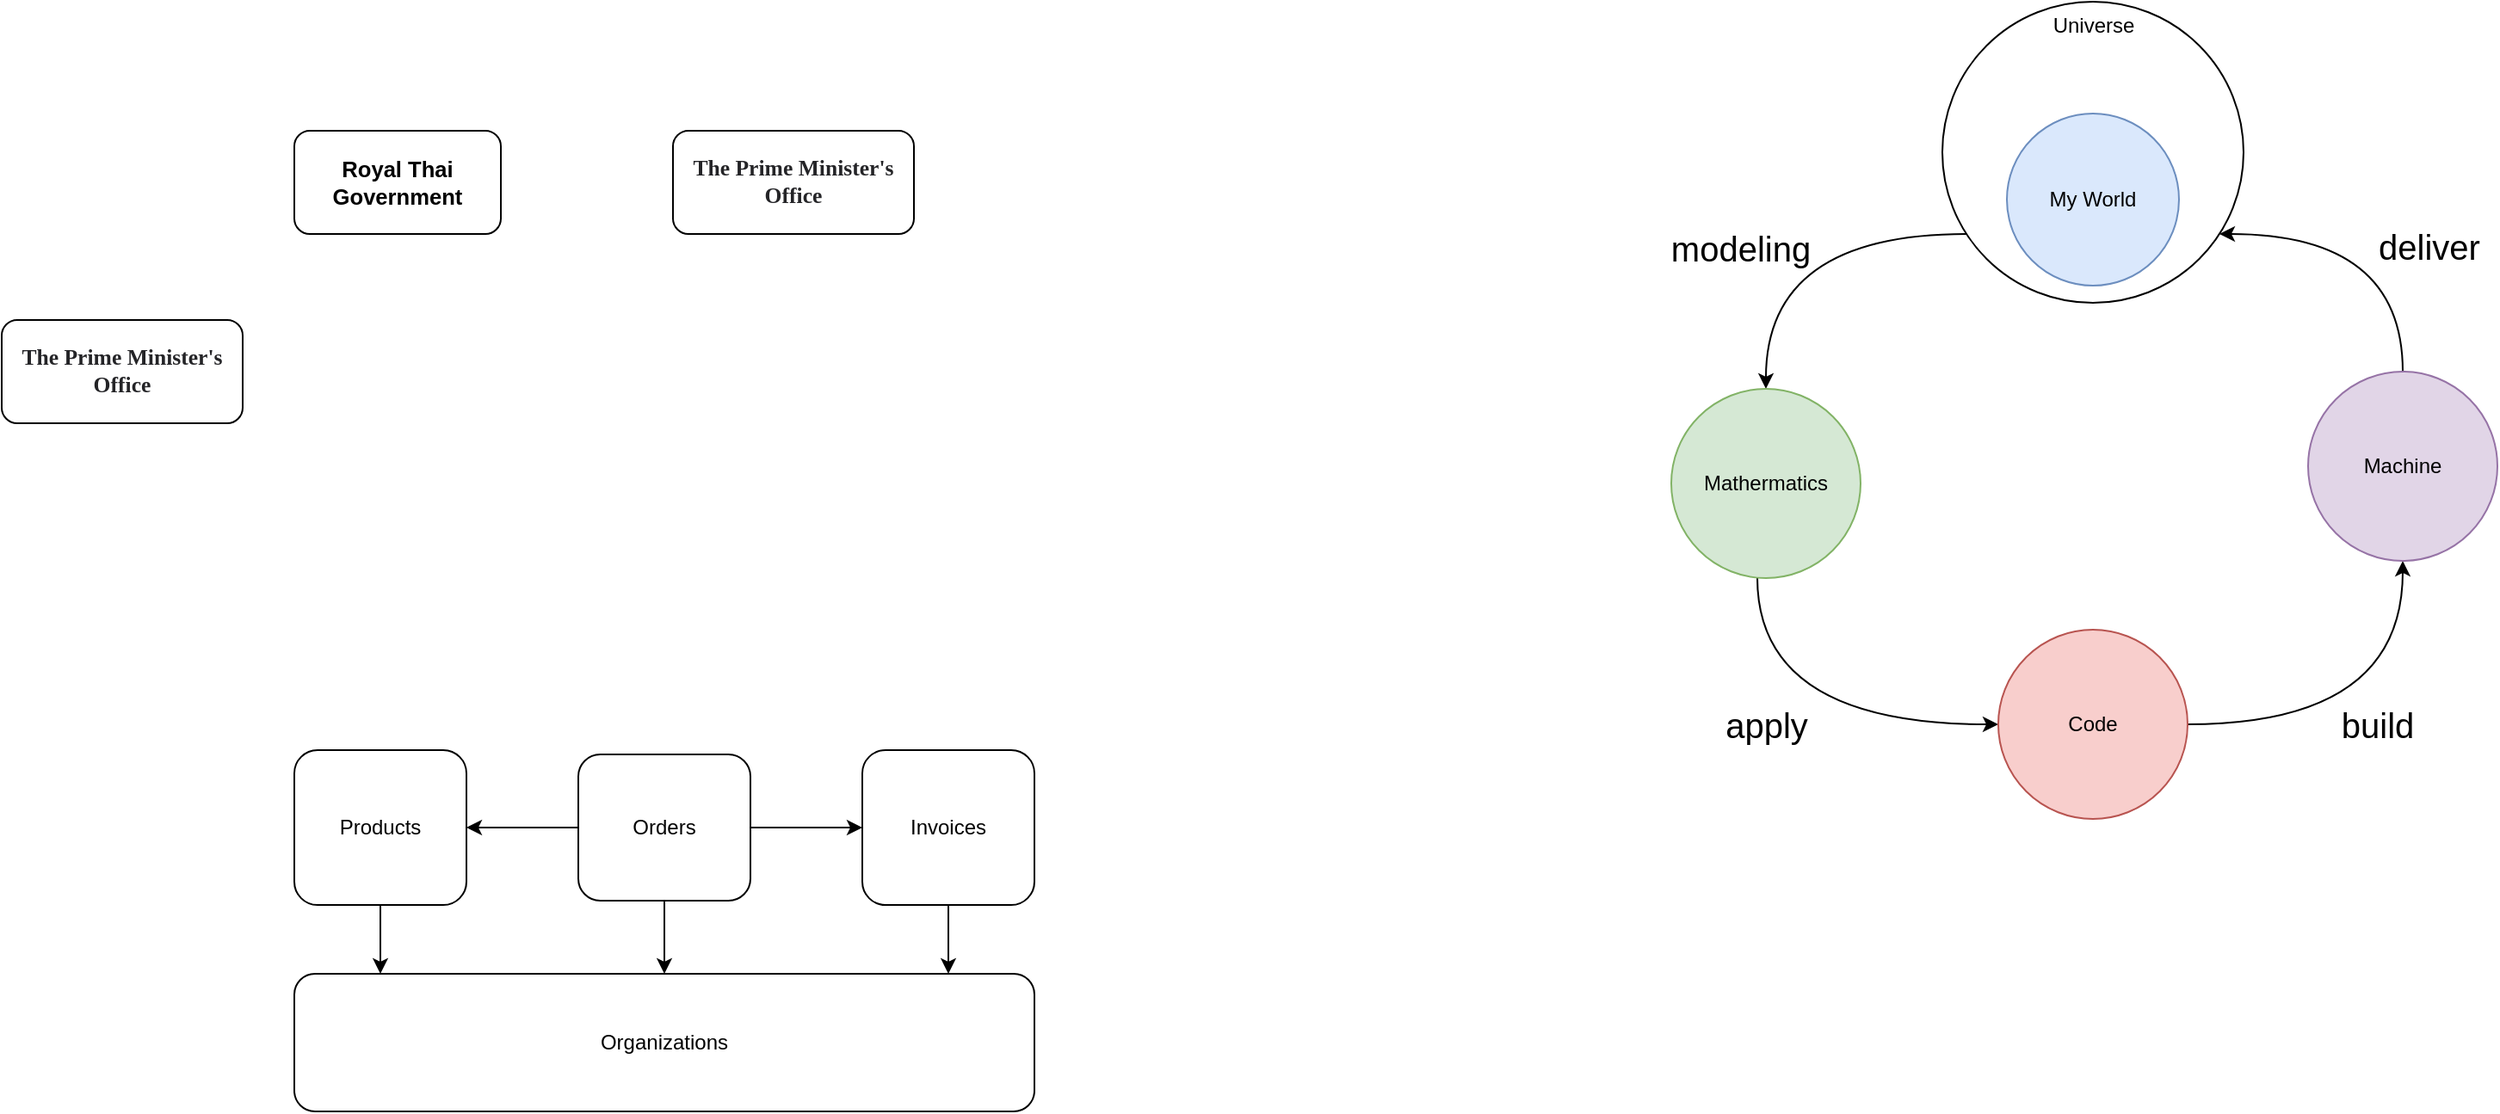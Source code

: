 <mxfile version="22.1.21" type="github">
  <diagram id="XRvIV-U9tDWavx5nBS04" name="หน้า-1">
    <mxGraphModel dx="1105" dy="558" grid="1" gridSize="10" guides="1" tooltips="1" connect="1" arrows="1" fold="1" page="1" pageScale="1" pageWidth="827" pageHeight="1169" math="0" shadow="0">
      <root>
        <mxCell id="0" />
        <mxCell id="1" parent="0" />
        <mxCell id="PQ0FAKXVn-qLneXqKF0l-1" value="&lt;span style=&quot;font-size: 12.8px;&quot;&gt;&lt;b&gt;Royal Thai Government&lt;/b&gt;&lt;/span&gt;" style="rounded=1;whiteSpace=wrap;html=1;" parent="1" vertex="1">
          <mxGeometry x="220" y="160" width="120" height="60" as="geometry" />
        </mxCell>
        <mxCell id="PQ0FAKXVn-qLneXqKF0l-2" value="&lt;a style=&quot;box-sizing: border-box; font-family: CSChatThaiUI; color: rgb(36, 36, 39); text-decoration-line: none; background-color: rgb(255, 255, 255); font-size: 12.8px; text-align: left;&quot; rel=&quot;noopener&quot; target=&quot;_blank&quot; href=&quot;http://www.opm.go.th/opmportal/default.asp&quot; title=&quot;สำนักนายกรัฐมนตรี&quot;&gt;&lt;span style=&quot;box-sizing: border-box; font-weight: bolder;&quot;&gt;The Prime Minister&#39;s Office&lt;/span&gt;&lt;/a&gt;" style="rounded=1;whiteSpace=wrap;html=1;" parent="1" vertex="1">
          <mxGeometry x="440" y="160" width="140" height="60" as="geometry" />
        </mxCell>
        <mxCell id="PQ0FAKXVn-qLneXqKF0l-3" value="&lt;a title=&quot;สำนักนายกรัฐมนตรี&quot; href=&quot;http://www.opm.go.th/opmportal/default.asp&quot; target=&quot;_blank&quot; rel=&quot;noopener&quot; style=&quot;box-sizing: border-box; font-family: CSChatThaiUI; color: rgb(36, 36, 39); text-decoration-line: none; background-color: rgb(255, 255, 255); font-size: 12.8px; text-align: left;&quot;&gt;&lt;span style=&quot;box-sizing: border-box; font-weight: bolder;&quot;&gt;The Prime Minister&#39;s Office&lt;/span&gt;&lt;/a&gt;" style="rounded=1;whiteSpace=wrap;html=1;" parent="1" vertex="1">
          <mxGeometry x="50" y="270" width="140" height="60" as="geometry" />
        </mxCell>
        <mxCell id="PQ0FAKXVn-qLneXqKF0l-10" style="edgeStyle=orthogonalEdgeStyle;rounded=0;orthogonalLoop=1;jettySize=auto;html=1;" parent="1" source="PQ0FAKXVn-qLneXqKF0l-4" target="PQ0FAKXVn-qLneXqKF0l-5" edge="1">
          <mxGeometry relative="1" as="geometry" />
        </mxCell>
        <mxCell id="PQ0FAKXVn-qLneXqKF0l-17" style="edgeStyle=orthogonalEdgeStyle;rounded=0;orthogonalLoop=1;jettySize=auto;html=1;" parent="1" source="PQ0FAKXVn-qLneXqKF0l-4" target="PQ0FAKXVn-qLneXqKF0l-7" edge="1">
          <mxGeometry relative="1" as="geometry" />
        </mxCell>
        <mxCell id="PQ0FAKXVn-qLneXqKF0l-20" value="" style="edgeStyle=orthogonalEdgeStyle;rounded=0;orthogonalLoop=1;jettySize=auto;html=1;" parent="1" source="PQ0FAKXVn-qLneXqKF0l-4" target="PQ0FAKXVn-qLneXqKF0l-6" edge="1">
          <mxGeometry relative="1" as="geometry">
            <Array as="points">
              <mxPoint x="426" y="650" />
              <mxPoint x="426" y="650" />
            </Array>
          </mxGeometry>
        </mxCell>
        <mxCell id="PQ0FAKXVn-qLneXqKF0l-4" value="Orders" style="rounded=1;whiteSpace=wrap;html=1;" parent="1" vertex="1">
          <mxGeometry x="385" y="522.5" width="100" height="85" as="geometry" />
        </mxCell>
        <mxCell id="PQ0FAKXVn-qLneXqKF0l-19" style="edgeStyle=orthogonalEdgeStyle;rounded=0;orthogonalLoop=1;jettySize=auto;html=1;" parent="1" source="PQ0FAKXVn-qLneXqKF0l-5" target="PQ0FAKXVn-qLneXqKF0l-6" edge="1">
          <mxGeometry relative="1" as="geometry">
            <Array as="points">
              <mxPoint x="270" y="700" />
            </Array>
          </mxGeometry>
        </mxCell>
        <mxCell id="PQ0FAKXVn-qLneXqKF0l-5" value="Products" style="rounded=1;whiteSpace=wrap;html=1;" parent="1" vertex="1">
          <mxGeometry x="220" y="520" width="100" height="90" as="geometry" />
        </mxCell>
        <mxCell id="PQ0FAKXVn-qLneXqKF0l-6" value="Organizations" style="rounded=1;whiteSpace=wrap;html=1;" parent="1" vertex="1">
          <mxGeometry x="220" y="650" width="430" height="80" as="geometry" />
        </mxCell>
        <mxCell id="PQ0FAKXVn-qLneXqKF0l-13" style="edgeStyle=orthogonalEdgeStyle;rounded=0;orthogonalLoop=1;jettySize=auto;html=1;" parent="1" source="PQ0FAKXVn-qLneXqKF0l-7" target="PQ0FAKXVn-qLneXqKF0l-6" edge="1">
          <mxGeometry relative="1" as="geometry">
            <Array as="points">
              <mxPoint x="600" y="705" />
            </Array>
          </mxGeometry>
        </mxCell>
        <mxCell id="PQ0FAKXVn-qLneXqKF0l-7" value="Invoices" style="rounded=1;whiteSpace=wrap;html=1;" parent="1" vertex="1">
          <mxGeometry x="550" y="520" width="100" height="90" as="geometry" />
        </mxCell>
        <mxCell id="8NOSFWxA2Sr4H5J_uqD4-1" value="My World" style="ellipse;whiteSpace=wrap;html=1;aspect=fixed;fillColor=#dae8fc;strokeColor=#6c8ebf;" vertex="1" parent="1">
          <mxGeometry x="1215" y="150" width="100" height="100" as="geometry" />
        </mxCell>
        <mxCell id="8NOSFWxA2Sr4H5J_uqD4-6" value="modeling" style="edgeStyle=orthogonalEdgeStyle;rounded=0;orthogonalLoop=1;jettySize=auto;html=1;curved=1;fontSize=20;" edge="1" parent="1" source="8NOSFWxA2Sr4H5J_uqD4-2" target="8NOSFWxA2Sr4H5J_uqD4-3">
          <mxGeometry x="0.204" y="-15" relative="1" as="geometry">
            <Array as="points">
              <mxPoint x="1075" y="220" />
            </Array>
            <mxPoint as="offset" />
          </mxGeometry>
        </mxCell>
        <mxCell id="8NOSFWxA2Sr4H5J_uqD4-2" value="Universe" style="ellipse;whiteSpace=wrap;html=1;aspect=fixed;horizontal=1;verticalAlign=top;fillColor=none;" vertex="1" parent="1">
          <mxGeometry x="1177.5" y="85" width="175" height="175" as="geometry" />
        </mxCell>
        <mxCell id="8NOSFWxA2Sr4H5J_uqD4-9" value="apply" style="edgeStyle=orthogonalEdgeStyle;rounded=0;orthogonalLoop=1;jettySize=auto;html=1;curved=1;fontSize=20;" edge="1" parent="1" source="8NOSFWxA2Sr4H5J_uqD4-3" target="8NOSFWxA2Sr4H5J_uqD4-4">
          <mxGeometry x="-0.199" relative="1" as="geometry">
            <Array as="points">
              <mxPoint x="1070" y="505" />
            </Array>
            <mxPoint as="offset" />
          </mxGeometry>
        </mxCell>
        <mxCell id="8NOSFWxA2Sr4H5J_uqD4-3" value="Mathermatics" style="ellipse;whiteSpace=wrap;html=1;aspect=fixed;fillColor=#d5e8d4;strokeColor=#82b366;" vertex="1" parent="1">
          <mxGeometry x="1020" y="310" width="110" height="110" as="geometry" />
        </mxCell>
        <mxCell id="8NOSFWxA2Sr4H5J_uqD4-10" value="build" style="edgeStyle=orthogonalEdgeStyle;rounded=0;orthogonalLoop=1;jettySize=auto;html=1;curved=1;fontSize=20;" edge="1" parent="1" source="8NOSFWxA2Sr4H5J_uqD4-4" target="8NOSFWxA2Sr4H5J_uqD4-5">
          <mxGeometry relative="1" as="geometry" />
        </mxCell>
        <mxCell id="8NOSFWxA2Sr4H5J_uqD4-4" value="Code" style="ellipse;whiteSpace=wrap;html=1;aspect=fixed;fillColor=#f8cecc;strokeColor=#b85450;" vertex="1" parent="1">
          <mxGeometry x="1210" y="450" width="110" height="110" as="geometry" />
        </mxCell>
        <mxCell id="8NOSFWxA2Sr4H5J_uqD4-11" value="deliver" style="edgeStyle=orthogonalEdgeStyle;rounded=0;orthogonalLoop=1;jettySize=auto;html=1;curved=1;fontSize=20;" edge="1" parent="1" source="8NOSFWxA2Sr4H5J_uqD4-5" target="8NOSFWxA2Sr4H5J_uqD4-2">
          <mxGeometry x="-0.226" y="-15" relative="1" as="geometry">
            <mxPoint x="1440" y="210.0" as="targetPoint" />
            <Array as="points">
              <mxPoint x="1445" y="220" />
            </Array>
            <mxPoint y="-1" as="offset" />
          </mxGeometry>
        </mxCell>
        <mxCell id="8NOSFWxA2Sr4H5J_uqD4-5" value="Machine" style="ellipse;whiteSpace=wrap;html=1;aspect=fixed;fillColor=#e1d5e7;strokeColor=#9673a6;" vertex="1" parent="1">
          <mxGeometry x="1390" y="300" width="110" height="110" as="geometry" />
        </mxCell>
      </root>
    </mxGraphModel>
  </diagram>
</mxfile>
